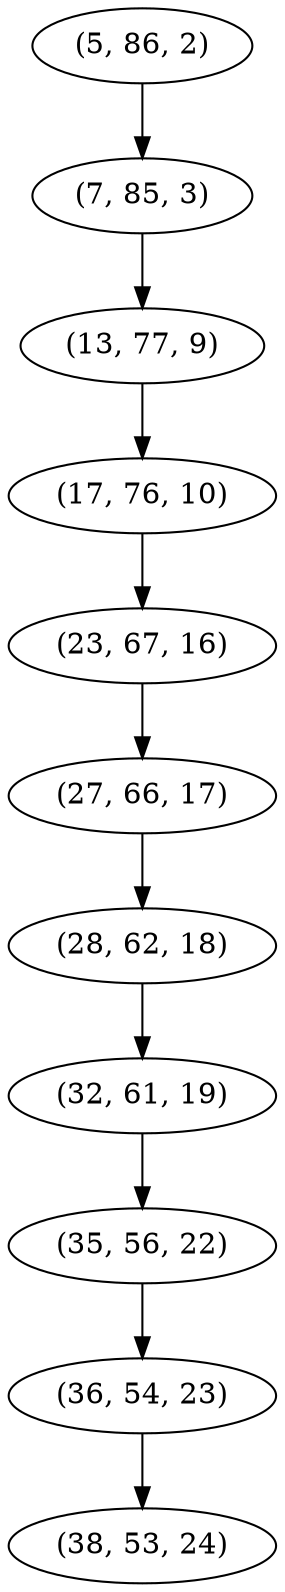 digraph tree {
    "(5, 86, 2)";
    "(7, 85, 3)";
    "(13, 77, 9)";
    "(17, 76, 10)";
    "(23, 67, 16)";
    "(27, 66, 17)";
    "(28, 62, 18)";
    "(32, 61, 19)";
    "(35, 56, 22)";
    "(36, 54, 23)";
    "(38, 53, 24)";
    "(5, 86, 2)" -> "(7, 85, 3)";
    "(7, 85, 3)" -> "(13, 77, 9)";
    "(13, 77, 9)" -> "(17, 76, 10)";
    "(17, 76, 10)" -> "(23, 67, 16)";
    "(23, 67, 16)" -> "(27, 66, 17)";
    "(27, 66, 17)" -> "(28, 62, 18)";
    "(28, 62, 18)" -> "(32, 61, 19)";
    "(32, 61, 19)" -> "(35, 56, 22)";
    "(35, 56, 22)" -> "(36, 54, 23)";
    "(36, 54, 23)" -> "(38, 53, 24)";
}
